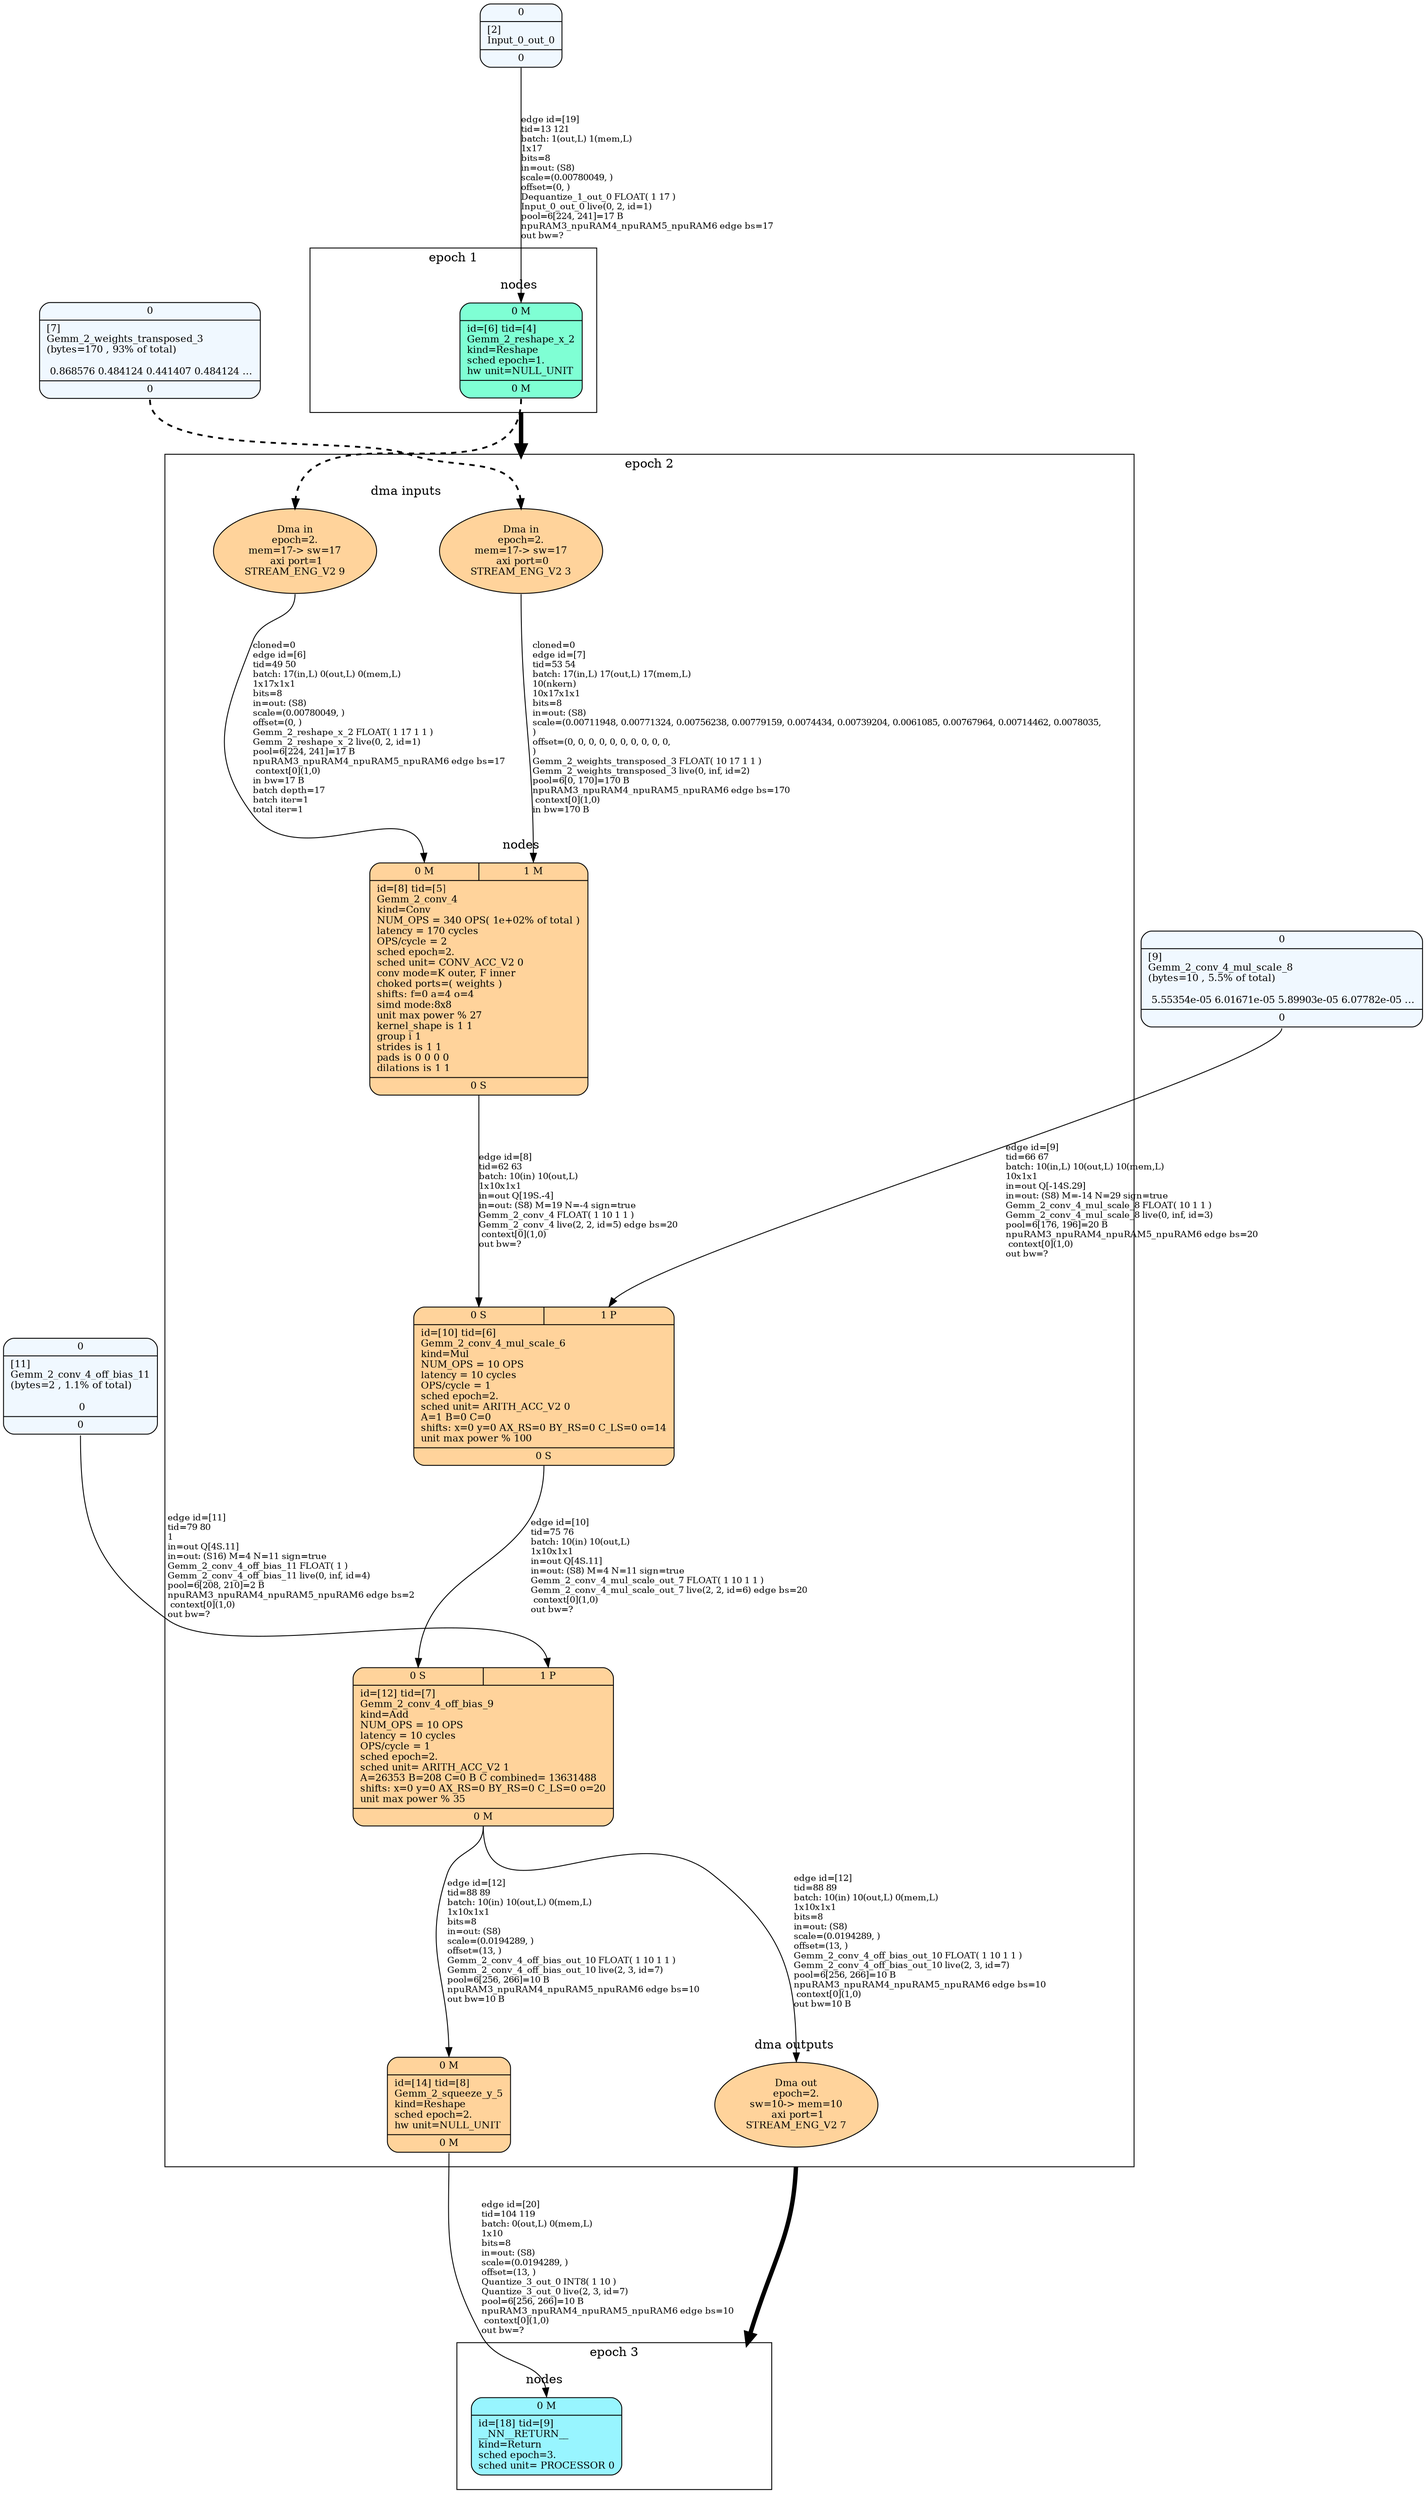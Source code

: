 digraph G {
graph [ fontsize=11 ];
node [ fontsize=11 ];
edge [ fontsize=10 ];
rankdir=BU
ranksep=1.5
nodesep=1
splines=spline
compound=true
Graphinfo [ label="" shape=plaintext, style=rounded, color=black, fontname="Arial-Bold" ];
subgraph cluster_1 { label="epoch 1"; fontsize=14; 
subgraph cluster_1_nodes { label="nodes "; peripheries=0;
Gemm_2_reshape_x_2 ;  }

subgraph cluster_dma_1_in { label=""; peripheries=0;
dummy_1[ style=invis ];  };
 }
subgraph cluster_2 { label="epoch 2"; fontsize=14; 
subgraph cluster_2_nodes { label="nodes "; peripheries=0;
Gemm_2_conv_4 ; Gemm_2_conv_4_mul_scale_6 ; Gemm_2_conv_4_off_bias_9 ; Gemm_2_squeeze_y_5 ;  }

subgraph cluster_dma_2_in { label="dma inputs "; peripheries=0;
dma_3i2 ; dma_9i2 ;  };

subgraph cluster_dma_2_out { label="dma outputs "; peripheries=0;
dma_7i2 ;  }
 }
Gemm_2_reshape_x_2:s -> dma_3i2:n [ltail="cluster_1" lhead=cluster_2 strength=1000 penwidth=5];
subgraph cluster_3 { label="epoch 3"; fontsize=14; 
subgraph cluster_3_nodes { label="nodes "; peripheries=0;
__NN__RETURN__ ;  }

subgraph cluster_dma_3_in { label=""; peripheries=0;
dummy_3[ style=invis ];  };
 }
dma_7i2:s -> dummy_3:n [ltail="cluster_2" lhead=cluster_3 strength=1000 penwidth=5];
Gemm_2_conv_4_off_bias_11 [ label="{ { <i0> 0} |  [11]\lGemm_2_conv_4_off_bias_11\l(bytes=2 , 1.1% of total)\l\l 0 | { <o0> 0} }", shape=record, fillcolor="aliceblue", style="rounded,filled"  ] ;
Gemm_2_conv_4_mul_scale_8 [ label="{ { <i0> 0} |  [9]\lGemm_2_conv_4_mul_scale_8\l(bytes=10 , 5.5% of total)\l\l 5.55354e-05 6.01671e-05 5.89903e-05 6.07782e-05 ... | { <o0> 0} }", shape=record, fillcolor="aliceblue", style="rounded,filled"  ] ;
Input_0_out_0 [ label="{ { <i0> 0} |  [2]\lInput_0_out_0 | { <o0> 0} }", shape=record, fillcolor="aliceblue", style="rounded,filled"  ] ;
Gemm_2_weights_transposed_3 [ label="{ { <i0> 0} |  [7]\lGemm_2_weights_transposed_3\l(bytes=170 , 93% of total)\l\l 0.868576 0.484124 0.441407 0.484124 ... | { <o0> 0} }", shape=record, fillcolor="aliceblue", style="rounded,filled"  ] ;
Gemm_2_reshape_x_2 [ label="{ { < i0>  0 M } | id=[6] tid=[4]\lGemm_2_reshape_x_2\lkind=Reshape\lsched epoch=1.\lhw unit=NULL_UNIT\l | { < o0>  0 M } }", shape=record, fillcolor="aquamarine", style="rounded,filled"  ] ;
dma_9i2 [ label="Dma in\nepoch=2.\nmem=17-> sw=17
 axi port=1\nSTREAM_ENG_V2 9", shape=ellipse, width=0.1, fillcolor="burlywood1", style="rounded,filled"  ]
dma_3i2 [ label="Dma in\nepoch=2.\nmem=17-> sw=17
 axi port=0\nSTREAM_ENG_V2 3", shape=ellipse, width=0.1, fillcolor="burlywood1", style="rounded,filled"  ]
Gemm_2_conv_4 [ label="{ { < i0>  0 M  | < i1>  1 M } | id=[8] tid=[5]\lGemm_2_conv_4\lkind=Conv\lNUM_OPS = 340 OPS( 1e+02% of total )\llatency = 170 cycles\lOPS/cycle = 2\lsched epoch=2.\lsched unit= CONV_ACC_V2 0\lconv mode=K outer, F inner\lchoked ports=( weights  )\lshifts: f=0 a=4 o=4\lsimd mode:8x8\lunit max power % 27\lkernel_shape is 1 1\lgroup i 1\lstrides is 1 1\lpads is 0 0 0 0\ldilations is 1 1\l | { < o0>  0 S } }", shape=record, fillcolor="burlywood1", style="rounded,filled"  ] ;
Gemm_2_conv_4_mul_scale_6 [ label="{ { < i0>  0 S  | < i1>  1 P } | id=[10] tid=[6]\lGemm_2_conv_4_mul_scale_6\lkind=Mul\lNUM_OPS = 10 OPS\llatency = 10 cycles\lOPS/cycle = 1\lsched epoch=2.\lsched unit= ARITH_ACC_V2 0\lA=1 B=0 C=0\lshifts: x=0 y=0 AX_RS=0 BY_RS=0 C_LS=0 o=14\lunit max power % 100\l | { < o0>  0 S } }", shape=record, fillcolor="burlywood1", style="rounded,filled"  ] ;
dma_7i2 [ label="Dma out\nepoch=2.\nsw=10-> mem=10
 axi port=1\nSTREAM_ENG_V2 7", shape=ellipse, width=0.1, fillcolor="burlywood1", style="rounded,filled"  ]
Gemm_2_conv_4_off_bias_9:o0:s->dma_7i2:n [ label="edge id=[12]\ltid=88 89\lbatch: 10(in) 10(out,L) 0(mem,L) \l1x10x1x1\lbits=8\lin=out: (S8)\lscale=(0.0194289, )\loffset=(13, )\lGemm_2_conv_4_off_bias_out_10 FLOAT( 1 10 1 1 )\lGemm_2_conv_4_off_bias_out_10 live(2, 3, id=7)\lpool=6[256, 266]=10 B\lnpuRAM3_npuRAM4_npuRAM5_npuRAM6 edge bs=10\l context[0](1,0)\lout bw=10 B\l" ]; 
Gemm_2_conv_4_off_bias_9 [ label="{ { < i0>  0 S  | < i1>  1 P } | id=[12] tid=[7]\lGemm_2_conv_4_off_bias_9\lkind=Add\lNUM_OPS = 10 OPS\llatency = 10 cycles\lOPS/cycle = 1\lsched epoch=2.\lsched unit= ARITH_ACC_V2 1\lA=26353 B=208 C=0 B C combined= 13631488\lshifts: x=0 y=0 AX_RS=0 BY_RS=0 C_LS=0 o=20\lunit max power % 35\l | { < o0>  0 M } }", shape=record, fillcolor="burlywood1", style="rounded,filled"  ] ;
Gemm_2_squeeze_y_5 [ label="{ { < i0>  0 M } | id=[14] tid=[8]\lGemm_2_squeeze_y_5\lkind=Reshape\lsched epoch=2.\lhw unit=NULL_UNIT\l | { < o0>  0 M } }", shape=record, fillcolor="burlywood1", style="rounded,filled"  ] ;
__NN__RETURN__ [ label="{ { < i0>  0 M } | id=[18] tid=[9]\l__NN__RETURN__\lkind=Return\lsched epoch=3.\lsched unit= PROCESSOR 0\l}", shape=record, fillcolor="cadetblue1", style="rounded,filled"  ] ;
Gemm_2_reshape_x_2:o0:s->dma_9i2:n [ penwidth=2, style=dashed  ]; 
dma_9i2:s->Gemm_2_conv_4:i0:n [ label="cloned=0\ledge id=[6]\ltid=49 50\lbatch: 17(in,L) 0(out,L) 0(mem,L) \l1x17x1x1\lbits=8\lin=out: (S8)\lscale=(0.00780049, )\loffset=(0, )\lGemm_2_reshape_x_2 FLOAT( 1 17 1 1 )\lGemm_2_reshape_x_2 live(0, 2, id=1)\lpool=6[224, 241]=17 B\lnpuRAM3_npuRAM4_npuRAM5_npuRAM6 edge bs=17\l context[0](1,0)\lin bw=17 B\lbatch depth=17\lbatch iter=1\ltotal iter=1\l"   ]; 
Gemm_2_weights_transposed_3:o0:s->dma_3i2:n [ penwidth=2, style=dashed  ]; 
dma_3i2:s->Gemm_2_conv_4:i1:n [ label="cloned=0\ledge id=[7]\ltid=53 54\lbatch: 17(in,L) 17(out,L) 17(mem,L) \l10(nkern) \l10x17x1x1\lbits=8\lin=out: (S8)\lscale=(0.00711948, 0.00771324, 0.00756238, 0.00779159, 0.0074434, 0.00739204, 0.0061085, 0.00767964, 0.00714462, 0.0078035, \l)\loffset=(0, 0, 0, 0, 0, 0, 0, 0, 0, 0, \l)\lGemm_2_weights_transposed_3 FLOAT( 10 17 1 1 )\lGemm_2_weights_transposed_3 live(0, inf, id=2)\lpool=6[0, 170]=170 B\lnpuRAM3_npuRAM4_npuRAM5_npuRAM6 edge bs=170\l context[0](1,0)\lin bw=170 B\l"   ]; 
Gemm_2_conv_4:o0:s->Gemm_2_conv_4_mul_scale_6:i0:n [ label="edge id=[8]\ltid=62 63\lbatch: 10(in) 10(out,L) \l1x10x1x1\lin=out Q[19S.-4]\lin=out: (S8) M=19 N=-4 sign=true\lGemm_2_conv_4 FLOAT( 1 10 1 1 )\lGemm_2_conv_4 live(2, 2, id=5) edge bs=20\l context[0](1,0)\lout bw=?\l" ]; 
Gemm_2_conv_4_mul_scale_8:o0:s->Gemm_2_conv_4_mul_scale_6:i1:n [ label="edge id=[9]\ltid=66 67\lbatch: 10(in,L) 10(out,L) 10(mem,L) \l10x1x1\lin=out Q[-14S.29]\lin=out: (S8) M=-14 N=29 sign=true\lGemm_2_conv_4_mul_scale_8 FLOAT( 10 1 1 )\lGemm_2_conv_4_mul_scale_8 live(0, inf, id=3)\lpool=6[176, 196]=20 B\lnpuRAM3_npuRAM4_npuRAM5_npuRAM6 edge bs=20\l context[0](1,0)\lout bw=?\l" ]; 
Gemm_2_conv_4_mul_scale_6:o0:s->Gemm_2_conv_4_off_bias_9:i0:n [ label="edge id=[10]\ltid=75 76\lbatch: 10(in) 10(out,L) \l1x10x1x1\lin=out Q[4S.11]\lin=out: (S8) M=4 N=11 sign=true\lGemm_2_conv_4_mul_scale_out_7 FLOAT( 1 10 1 1 )\lGemm_2_conv_4_mul_scale_out_7 live(2, 2, id=6) edge bs=20\l context[0](1,0)\lout bw=?\l" ]; 
Gemm_2_conv_4_off_bias_11:o0:s->Gemm_2_conv_4_off_bias_9:i1:n [ label="edge id=[11]\ltid=79 80\l1\lin=out Q[4S.11]\lin=out: (S16) M=4 N=11 sign=true\lGemm_2_conv_4_off_bias_11 FLOAT( 1 )\lGemm_2_conv_4_off_bias_11 live(0, inf, id=4)\lpool=6[208, 210]=2 B\lnpuRAM3_npuRAM4_npuRAM5_npuRAM6 edge bs=2\l context[0](1,0)\lout bw=?\l" ]; 
Gemm_2_conv_4_off_bias_9:o0:s->Gemm_2_squeeze_y_5:i0:n [ label="edge id=[12]\ltid=88 89\lbatch: 10(in) 10(out,L) 0(mem,L) \l1x10x1x1\lbits=8\lin=out: (S8)\lscale=(0.0194289, )\loffset=(13, )\lGemm_2_conv_4_off_bias_out_10 FLOAT( 1 10 1 1 )\lGemm_2_conv_4_off_bias_out_10 live(2, 3, id=7)\lpool=6[256, 266]=10 B\lnpuRAM3_npuRAM4_npuRAM5_npuRAM6 edge bs=10\lout bw=10 B\l" ]; 
Input_0_out_0:o0:s->Gemm_2_reshape_x_2:i0:n [ label="edge id=[19]\ltid=13 121\lbatch: 1(out,L) 1(mem,L) \l1x17\lbits=8\lin=out: (S8)\lscale=(0.00780049, )\loffset=(0, )\lDequantize_1_out_0 FLOAT( 1 17 )\lInput_0_out_0 live(0, 2, id=1)\lpool=6[224, 241]=17 B\lnpuRAM3_npuRAM4_npuRAM5_npuRAM6 edge bs=17\lout bw=?\l" ]; 
Gemm_2_squeeze_y_5:o0:s->__NN__RETURN__:i0:n [ label="edge id=[20]\ltid=104 119\lbatch: 0(out,L) 0(mem,L) \l1x10\lbits=8\lin=out: (S8)\lscale=(0.0194289, )\loffset=(13, )\lQuantize_3_out_0 INT8( 1 10 )\lQuantize_3_out_0 live(2, 3, id=7)\lpool=6[256, 266]=10 B\lnpuRAM3_npuRAM4_npuRAM5_npuRAM6 edge bs=10\l context[0](1,0)\lout bw=?\l" ]; 
}
